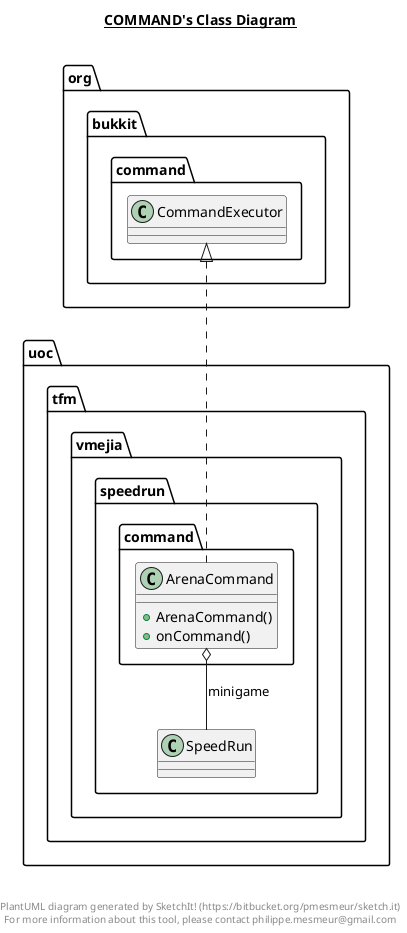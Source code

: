 @startuml

title __COMMAND's Class Diagram__\n

  namespace uoc.tfm.vmejia.speedrun {
    namespace command {
      class uoc.tfm.vmejia.speedrun.command.ArenaCommand {
          + ArenaCommand()
          + onCommand()
      }
    }
  }
  

  uoc.tfm.vmejia.speedrun.command.ArenaCommand .up.|> org.bukkit.command.CommandExecutor
  uoc.tfm.vmejia.speedrun.command.ArenaCommand o-- uoc.tfm.vmejia.speedrun.SpeedRun : minigame


right footer


PlantUML diagram generated by SketchIt! (https://bitbucket.org/pmesmeur/sketch.it)
For more information about this tool, please contact philippe.mesmeur@gmail.com
endfooter

@enduml
